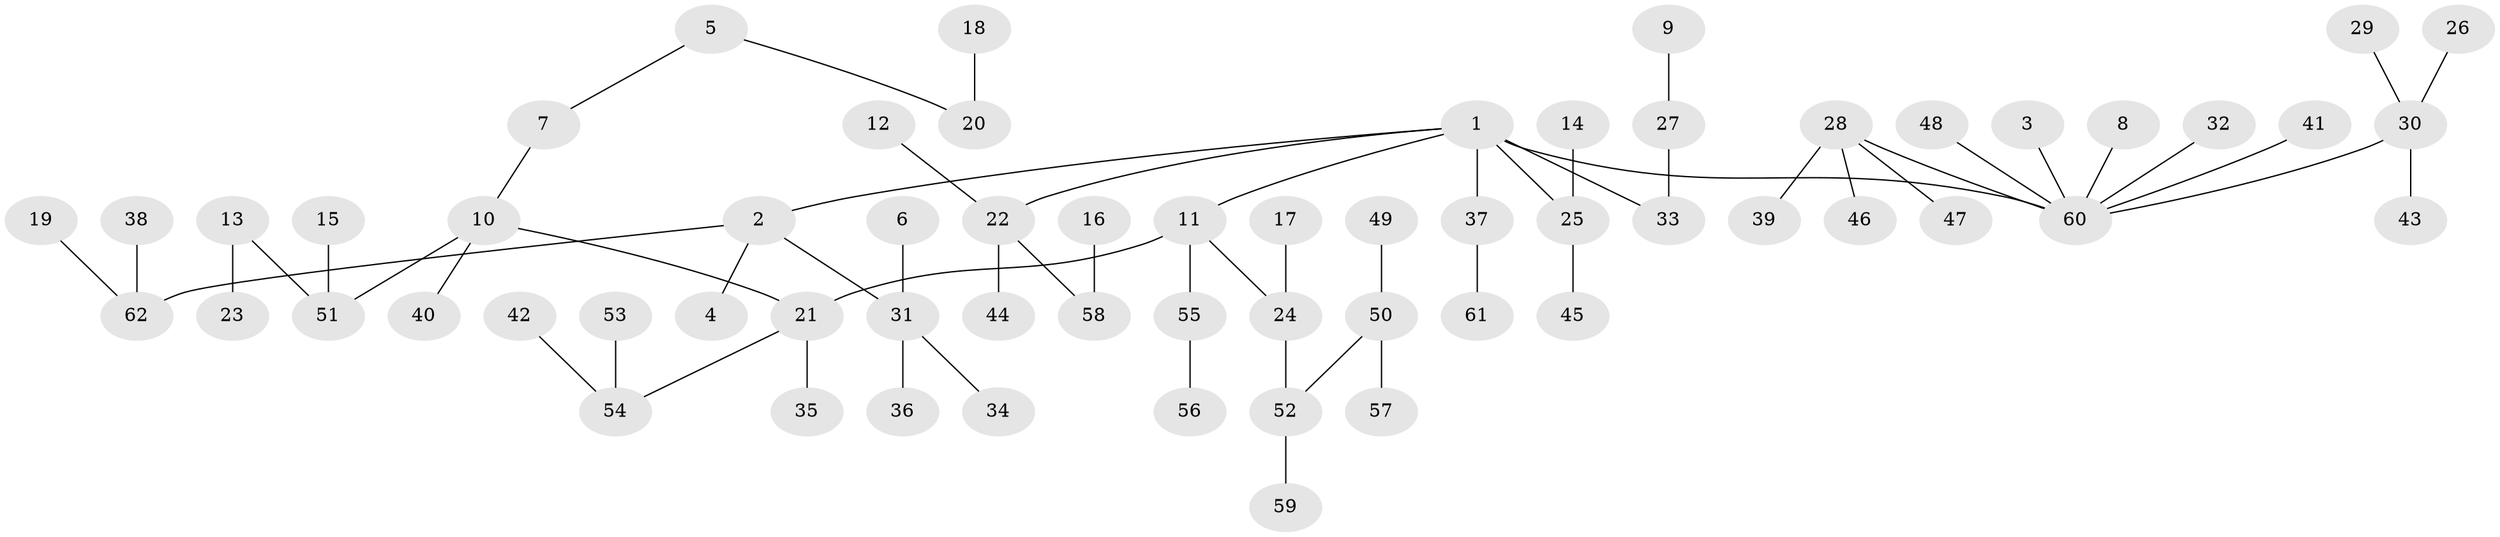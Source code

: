 // original degree distribution, {4: 0.07317073170731707, 6: 0.016260162601626018, 3: 0.08943089430894309, 10: 0.008130081300813009, 5: 0.06504065040650407, 2: 0.17073170731707318, 1: 0.5772357723577236}
// Generated by graph-tools (version 1.1) at 2025/37/03/04/25 23:37:28]
// undirected, 62 vertices, 61 edges
graph export_dot {
  node [color=gray90,style=filled];
  1;
  2;
  3;
  4;
  5;
  6;
  7;
  8;
  9;
  10;
  11;
  12;
  13;
  14;
  15;
  16;
  17;
  18;
  19;
  20;
  21;
  22;
  23;
  24;
  25;
  26;
  27;
  28;
  29;
  30;
  31;
  32;
  33;
  34;
  35;
  36;
  37;
  38;
  39;
  40;
  41;
  42;
  43;
  44;
  45;
  46;
  47;
  48;
  49;
  50;
  51;
  52;
  53;
  54;
  55;
  56;
  57;
  58;
  59;
  60;
  61;
  62;
  1 -- 2 [weight=1.0];
  1 -- 11 [weight=1.0];
  1 -- 22 [weight=1.0];
  1 -- 25 [weight=1.0];
  1 -- 33 [weight=1.0];
  1 -- 37 [weight=1.0];
  1 -- 60 [weight=1.0];
  2 -- 4 [weight=1.0];
  2 -- 31 [weight=1.0];
  2 -- 62 [weight=1.0];
  3 -- 60 [weight=1.0];
  5 -- 7 [weight=1.0];
  5 -- 20 [weight=1.0];
  6 -- 31 [weight=1.0];
  7 -- 10 [weight=1.0];
  8 -- 60 [weight=1.0];
  9 -- 27 [weight=1.0];
  10 -- 21 [weight=1.0];
  10 -- 40 [weight=1.0];
  10 -- 51 [weight=1.0];
  11 -- 21 [weight=1.0];
  11 -- 24 [weight=1.0];
  11 -- 55 [weight=1.0];
  12 -- 22 [weight=1.0];
  13 -- 23 [weight=1.0];
  13 -- 51 [weight=1.0];
  14 -- 25 [weight=1.0];
  15 -- 51 [weight=1.0];
  16 -- 58 [weight=1.0];
  17 -- 24 [weight=1.0];
  18 -- 20 [weight=1.0];
  19 -- 62 [weight=1.0];
  21 -- 35 [weight=1.0];
  21 -- 54 [weight=1.0];
  22 -- 44 [weight=1.0];
  22 -- 58 [weight=1.0];
  24 -- 52 [weight=1.0];
  25 -- 45 [weight=1.0];
  26 -- 30 [weight=1.0];
  27 -- 33 [weight=1.0];
  28 -- 39 [weight=1.0];
  28 -- 46 [weight=1.0];
  28 -- 47 [weight=1.0];
  28 -- 60 [weight=1.0];
  29 -- 30 [weight=1.0];
  30 -- 43 [weight=1.0];
  30 -- 60 [weight=1.0];
  31 -- 34 [weight=1.0];
  31 -- 36 [weight=1.0];
  32 -- 60 [weight=1.0];
  37 -- 61 [weight=1.0];
  38 -- 62 [weight=1.0];
  41 -- 60 [weight=1.0];
  42 -- 54 [weight=1.0];
  48 -- 60 [weight=1.0];
  49 -- 50 [weight=1.0];
  50 -- 52 [weight=1.0];
  50 -- 57 [weight=1.0];
  52 -- 59 [weight=1.0];
  53 -- 54 [weight=1.0];
  55 -- 56 [weight=1.0];
}
